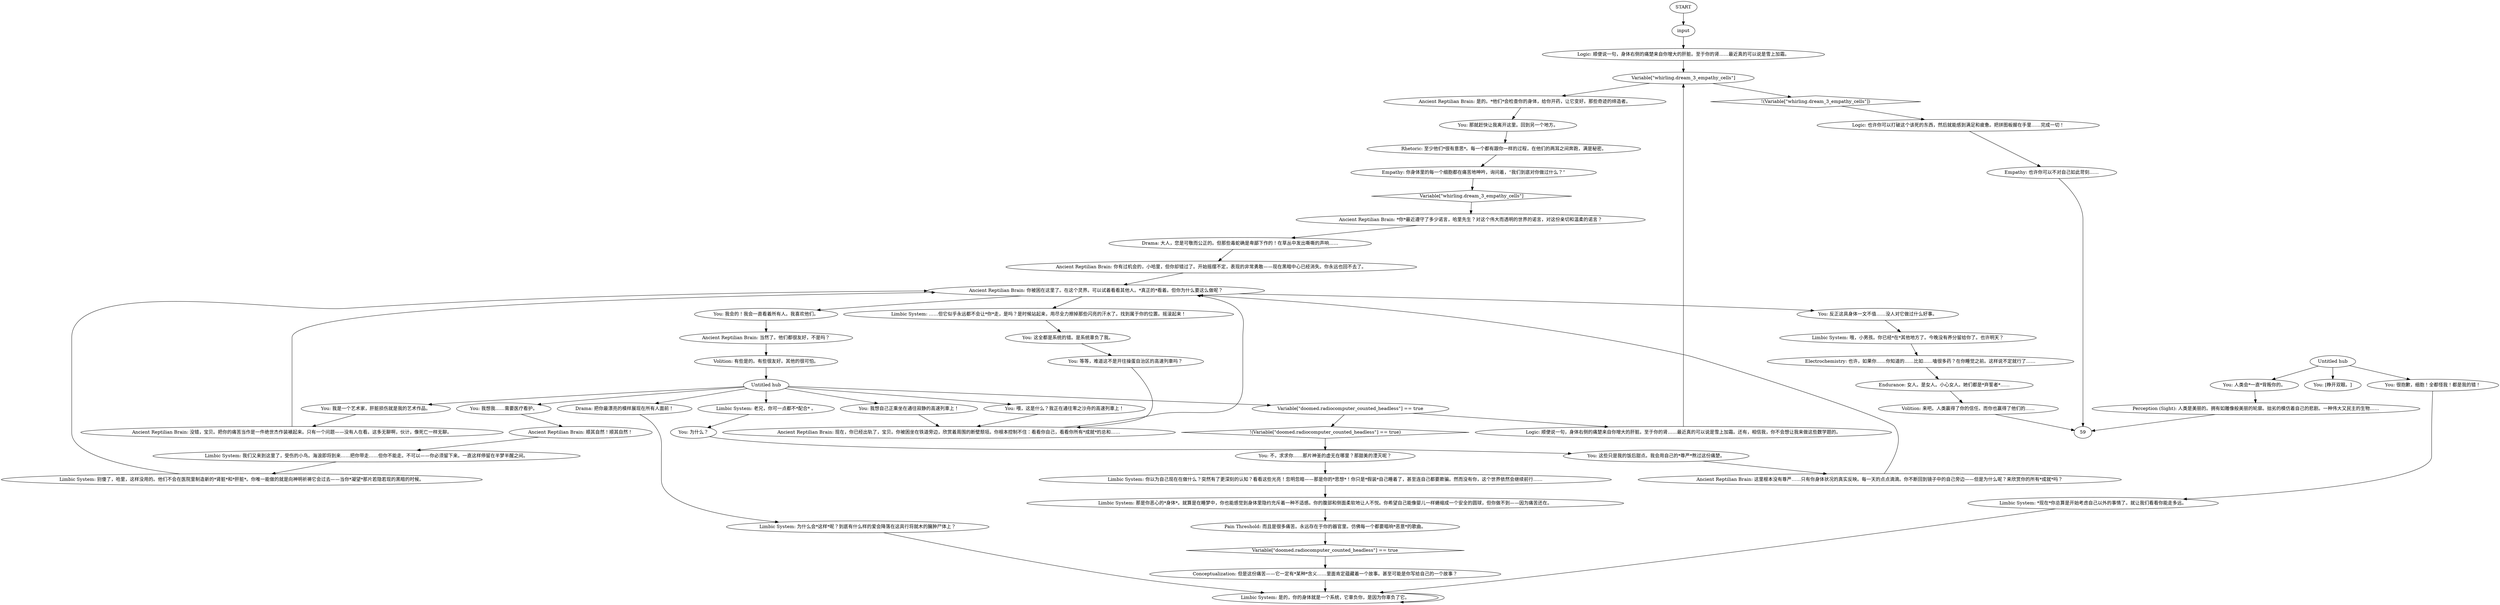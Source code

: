 # WHIRLING F2 / DREAM 3
# Ancient Reptilian Brain won't let you forget how low you've fallen.
# ==================================================
digraph G {
	  0 [label="START"];
	  1 [label="input"];
	  2 [label="You: 为什么？"];
	  3 [label="Pain Threshold: 而且是很多痛苦。永远存在于你的器官里。仿佛每一个都要唱响*恶意*的歌曲。"];
	  4 [label="You: 很抱歉，细胞！全都怪我！都是我的错！"];
	  5 [label="Ancient Reptilian Brain: 当然了。他们都很友好，不是吗？"];
	  6 [label="Ancient Reptilian Brain: 没错，宝贝。把你的痛苦当作是一件绝世杰作装裱起来。只有一个问题——没有人在看。这多无聊啊，伙计，像死亡一样无聊。"];
	  7 [label="Volition: 来吧。人类赢得了你的信任。而你也赢得了他们的……"];
	  8 [label="Volition: 有些是的。有些很友好。其他的很可怕。"];
	  9 [label="Drama: 大人，您是可敬而公正的。但那些毒蛇确是卑鄙下作的！在草丛中发出嘶嘶的声响……"];
	  10 [label="Empathy: 也许你可以不对自己如此苛刻……"];
	  11 [label="Limbic System: *现在*你总算是开始考虑自己以外的事情了。就让我们看看你能走多远。"];
	  12 [label="Ancient Reptilian Brain: 这里根本没有尊严……只有你身体状况的真实反映。每一天的点点滴滴。你不断回到镜子中的自己旁边——但是为什么呢？来欣赏你的所有*成就*吗？"];
	  13 [label="You: 我想自己正乘坐在通往寂静的高速列車上！"];
	  14 [label="Ancient Reptilian Brain: 现在，你已经出轨了，宝贝。你被困坐在铁道旁边，欣赏着周围的断壁颓垣。你根本控制不住：看看你自己，看看你所有*成就*的总和……"];
	  15 [label="Ancient Reptilian Brain: 你被困在这里了。在这个灵界。可以试着看看其他人。*真正的*看着。但你为什么要这么做呢？"];
	  16 [label="You: 我会的！我会一直看着所有人。我喜欢他们。"];
	  17 [label="Electrochemistry: 也许，如果你……你知道的……比如……嗑很多药？在你睡觉之前。这样说不定就行了……"];
	  18 [label="You: 我是一个艺术家，肝脏损伤就是我的艺术作品。"];
	  19 [label="Untitled hub"];
	  20 [label="Ancient Reptilian Brain: *你*最近遵守了多少诺言，哈里先生？对这个伟大而透明的世界的诺言，对这份亲切和温柔的诺言？"];
	  21 [label="Perception (Sight): 人类是美丽的。拥有如雕像般美丽的轮廓。拙劣的模仿着自己的悲剧。一种伟大又民主的生物……"];
	  22 [label="Empathy: 你身体里的每一个细胞都在痛苦地呻吟，询问着，“我们到底对你做过什么？”"];
	  23 [label="Variable[\"whirling.dream_3_empathy_cells\"]"];
	  24 [label="Variable[\"whirling.dream_3_empathy_cells\"]", shape=diamond];
	  25 [label="!(Variable[\"whirling.dream_3_empathy_cells\"])", shape=diamond];
	  26 [label="Ancient Reptilian Brain: 是的。*他们*会检查你的身体，给你开药，让它变好。那些奇迹的缔造者。"];
	  27 [label="Ancient Reptilian Brain: 顺其自然！顺其自然！"];
	  28 [label="Limbic System: 那是你恶心的*身体*。就算是在睡梦中，你也能感觉到身体里隐约充斥着一种不适感。你的腹部和侧面柔软地让人不悦。你希望自己能像婴儿一样蜷缩成一个安全的圆球，但你做不到——因为痛苦还在。"];
	  29 [label="You: 这些只是我的饭后甜点。我会用自己的*尊严*熬过这份痛楚。"];
	  30 [label="Drama: 把你最漂亮的模样展现在所有人面前！"];
	  31 [label="You: 这全都是系统的错。是系统辜负了我。"];
	  32 [label="You: 人类会*一直*背叛你的。"];
	  33 [label="You: 反正这具身体一文不值……没人对它做过什么好事。"];
	  34 [label="You: [睁开双眼。]"];
	  35 [label="Limbic System: 为什么会*这样*呢？到底有什么样的爱会降落在这具行将就木的臃肿尸体上？"];
	  36 [label="Limbic System: 哦，小男孩。你已经*在*其他地方了。今晚没有养分留给你了。也许明天？"];
	  37 [label="Rhetoric: 至少他们*很有意思*。每一个都有跟你一样的过程，在他们的两耳之间奔跑，满是秘密。"];
	  38 [label="Untitled hub"];
	  39 [label="Limbic System: 是的，你的身体就是一个系统，它辜负你，是因为你辜负了它。"];
	  40 [label="You: 等等，难道这不是开往操蛋自治区的高速列車吗？"];
	  41 [label="You: 喂，这是什么？我正在通往零之沙舟的高速列車上！"];
	  42 [label="Limbic System: 老兄，你可一点都不*配合* 。"];
	  43 [label="Limbic System: 别傻了，哈里，这样没用的。他们不会在医院里制造新的*肾脏*和*肝脏*。你唯一能做的就是向神明祈祷它会过去——当你*凝望*那片若隐若现的黑暗的时候。"];
	  44 [label="You: 那就赶快让我离开这里。回到另一个地方。"];
	  45 [label="Limbic System: ……但它似乎永远都不会让*你*走，是吗？是时候站起来，用尽全力擦掉那些闪亮的汗水了。找到属于你的位置。摇滚起来！"];
	  46 [label="Limbic System: 我们又来到这里了，受伤的小鸟。海浪即将到来……把你带走……但你不能走。不可以——你必须留下来。一直这样停留在半梦半醒之间。"];
	  47 [label="Logic: 顺便说一句，身体右侧的痛楚来自你增大的肝脏。至于你的肾……最近真的可以说是雪上加霜。"];
	  48 [label="You: 不，求求你……那片神圣的虚无在哪里？那甜美的湮灭呢？"];
	  49 [label="You: 我想我……需要医疗看护。"];
	  50 [label="Variable[\"doomed.radiocomputer_counted_headless\"] == true"];
	  51 [label="Variable[\"doomed.radiocomputer_counted_headless\"] == true", shape=diamond];
	  52 [label="!(Variable[\"doomed.radiocomputer_counted_headless\"] == true)", shape=diamond];
	  53 [label="Logic: 顺便说一句，身体右侧的痛楚来自你增大的肝脏。至于你的肾……最近真的可以说是雪上加霜。还有，相信我，你不会想让我来做这些数学题的。"];
	  54 [label="Conceptualization: 但是这份痛苦——它一定有*某种*含义……里面肯定蕴藏着一个故事。甚至可能是你写给自己的一个故事？"];
	  55 [label="Logic: 也许你可以打破这个该死的东西，然后就能感到满足和疲惫。把拼图板握在手里……完成一切！"];
	  56 [label="Endurance: 女人。是女人。小心女人。她们都是*弃誓者*……"];
	  57 [label="Ancient Reptilian Brain: 你有过机会的，小哈里，但你却错过了。开始摇摆不定，表现的非常勇敢——现在黑暗中心已经消失。你永远也回不去了。"];
	  58 [label="Limbic System: 你以为自己现在在做什么？突然有了更深刻的认知？看看这些光亮！忽明忽暗——那是你的*思想*！你只是*假装*自己睡着了，甚至连自己都要欺骗。然而没有你，这个世界依然会继续前行……"];
	  0 -> 1
	  1 -> 47
	  2 -> 29
	  3 -> 51
	  4 -> 11
	  5 -> 8
	  6 -> 15
	  7 -> 59
	  8 -> 38
	  9 -> 57
	  10 -> 59
	  11 -> 39
	  12 -> 15
	  13 -> 14
	  14 -> 15
	  15 -> 16
	  15 -> 33
	  15 -> 45
	  16 -> 5
	  17 -> 56
	  18 -> 6
	  19 -> 32
	  19 -> 34
	  19 -> 4
	  20 -> 9
	  21 -> 59
	  22 -> 24
	  23 -> 25
	  23 -> 26
	  24 -> 20
	  25 -> 55
	  26 -> 44
	  27 -> 46
	  28 -> 3
	  29 -> 12
	  30 -> 35
	  31 -> 40
	  32 -> 21
	  33 -> 36
	  35 -> 39
	  36 -> 17
	  37 -> 22
	  38 -> 41
	  38 -> 42
	  38 -> 13
	  38 -> 49
	  38 -> 18
	  38 -> 50
	  38 -> 30
	  39 -> 39
	  40 -> 14
	  41 -> 14
	  42 -> 2
	  43 -> 15
	  44 -> 37
	  45 -> 31
	  46 -> 43
	  47 -> 23
	  48 -> 58
	  49 -> 27
	  50 -> 52
	  50 -> 53
	  51 -> 54
	  52 -> 48
	  53 -> 23
	  54 -> 39
	  55 -> 10
	  56 -> 7
	  57 -> 15
	  58 -> 28
}

